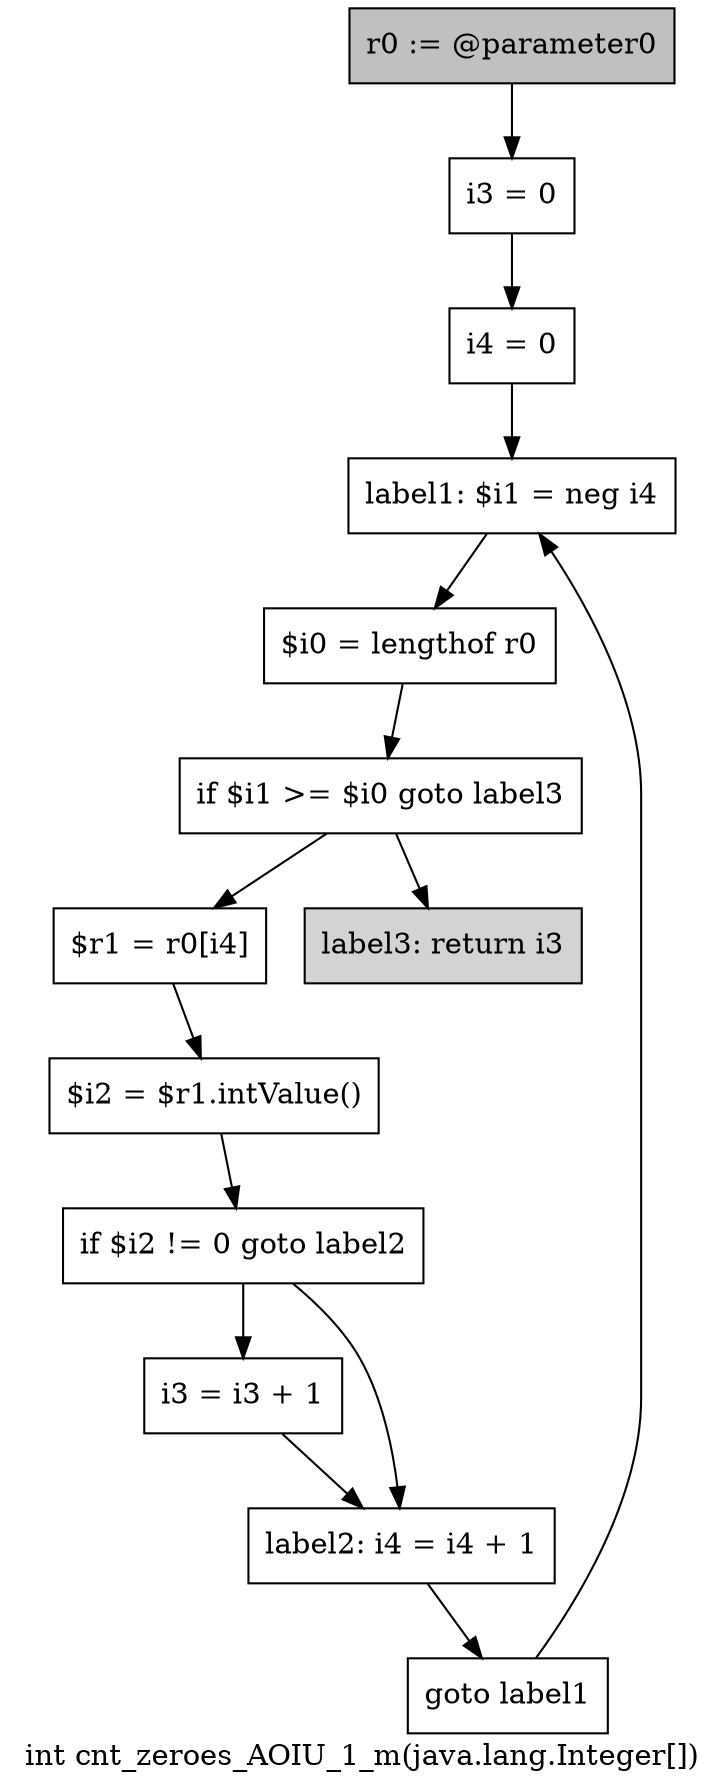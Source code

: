 digraph "int cnt_zeroes_AOIU_1_m(java.lang.Integer[])" {
    label="int cnt_zeroes_AOIU_1_m(java.lang.Integer[])";
    node [shape=box];
    "0" [style=filled,fillcolor=gray,label="r0 := @parameter0",];
    "1" [label="i3 = 0",];
    "0"->"1";
    "2" [label="i4 = 0",];
    "1"->"2";
    "3" [label="label1: $i1 = neg i4",];
    "2"->"3";
    "4" [label="$i0 = lengthof r0",];
    "3"->"4";
    "5" [label="if $i1 >= $i0 goto label3",];
    "4"->"5";
    "6" [label="$r1 = r0[i4]",];
    "5"->"6";
    "12" [style=filled,fillcolor=lightgray,label="label3: return i3",];
    "5"->"12";
    "7" [label="$i2 = $r1.intValue()",];
    "6"->"7";
    "8" [label="if $i2 != 0 goto label2",];
    "7"->"8";
    "9" [label="i3 = i3 + 1",];
    "8"->"9";
    "10" [label="label2: i4 = i4 + 1",];
    "8"->"10";
    "9"->"10";
    "11" [label="goto label1",];
    "10"->"11";
    "11"->"3";
}
